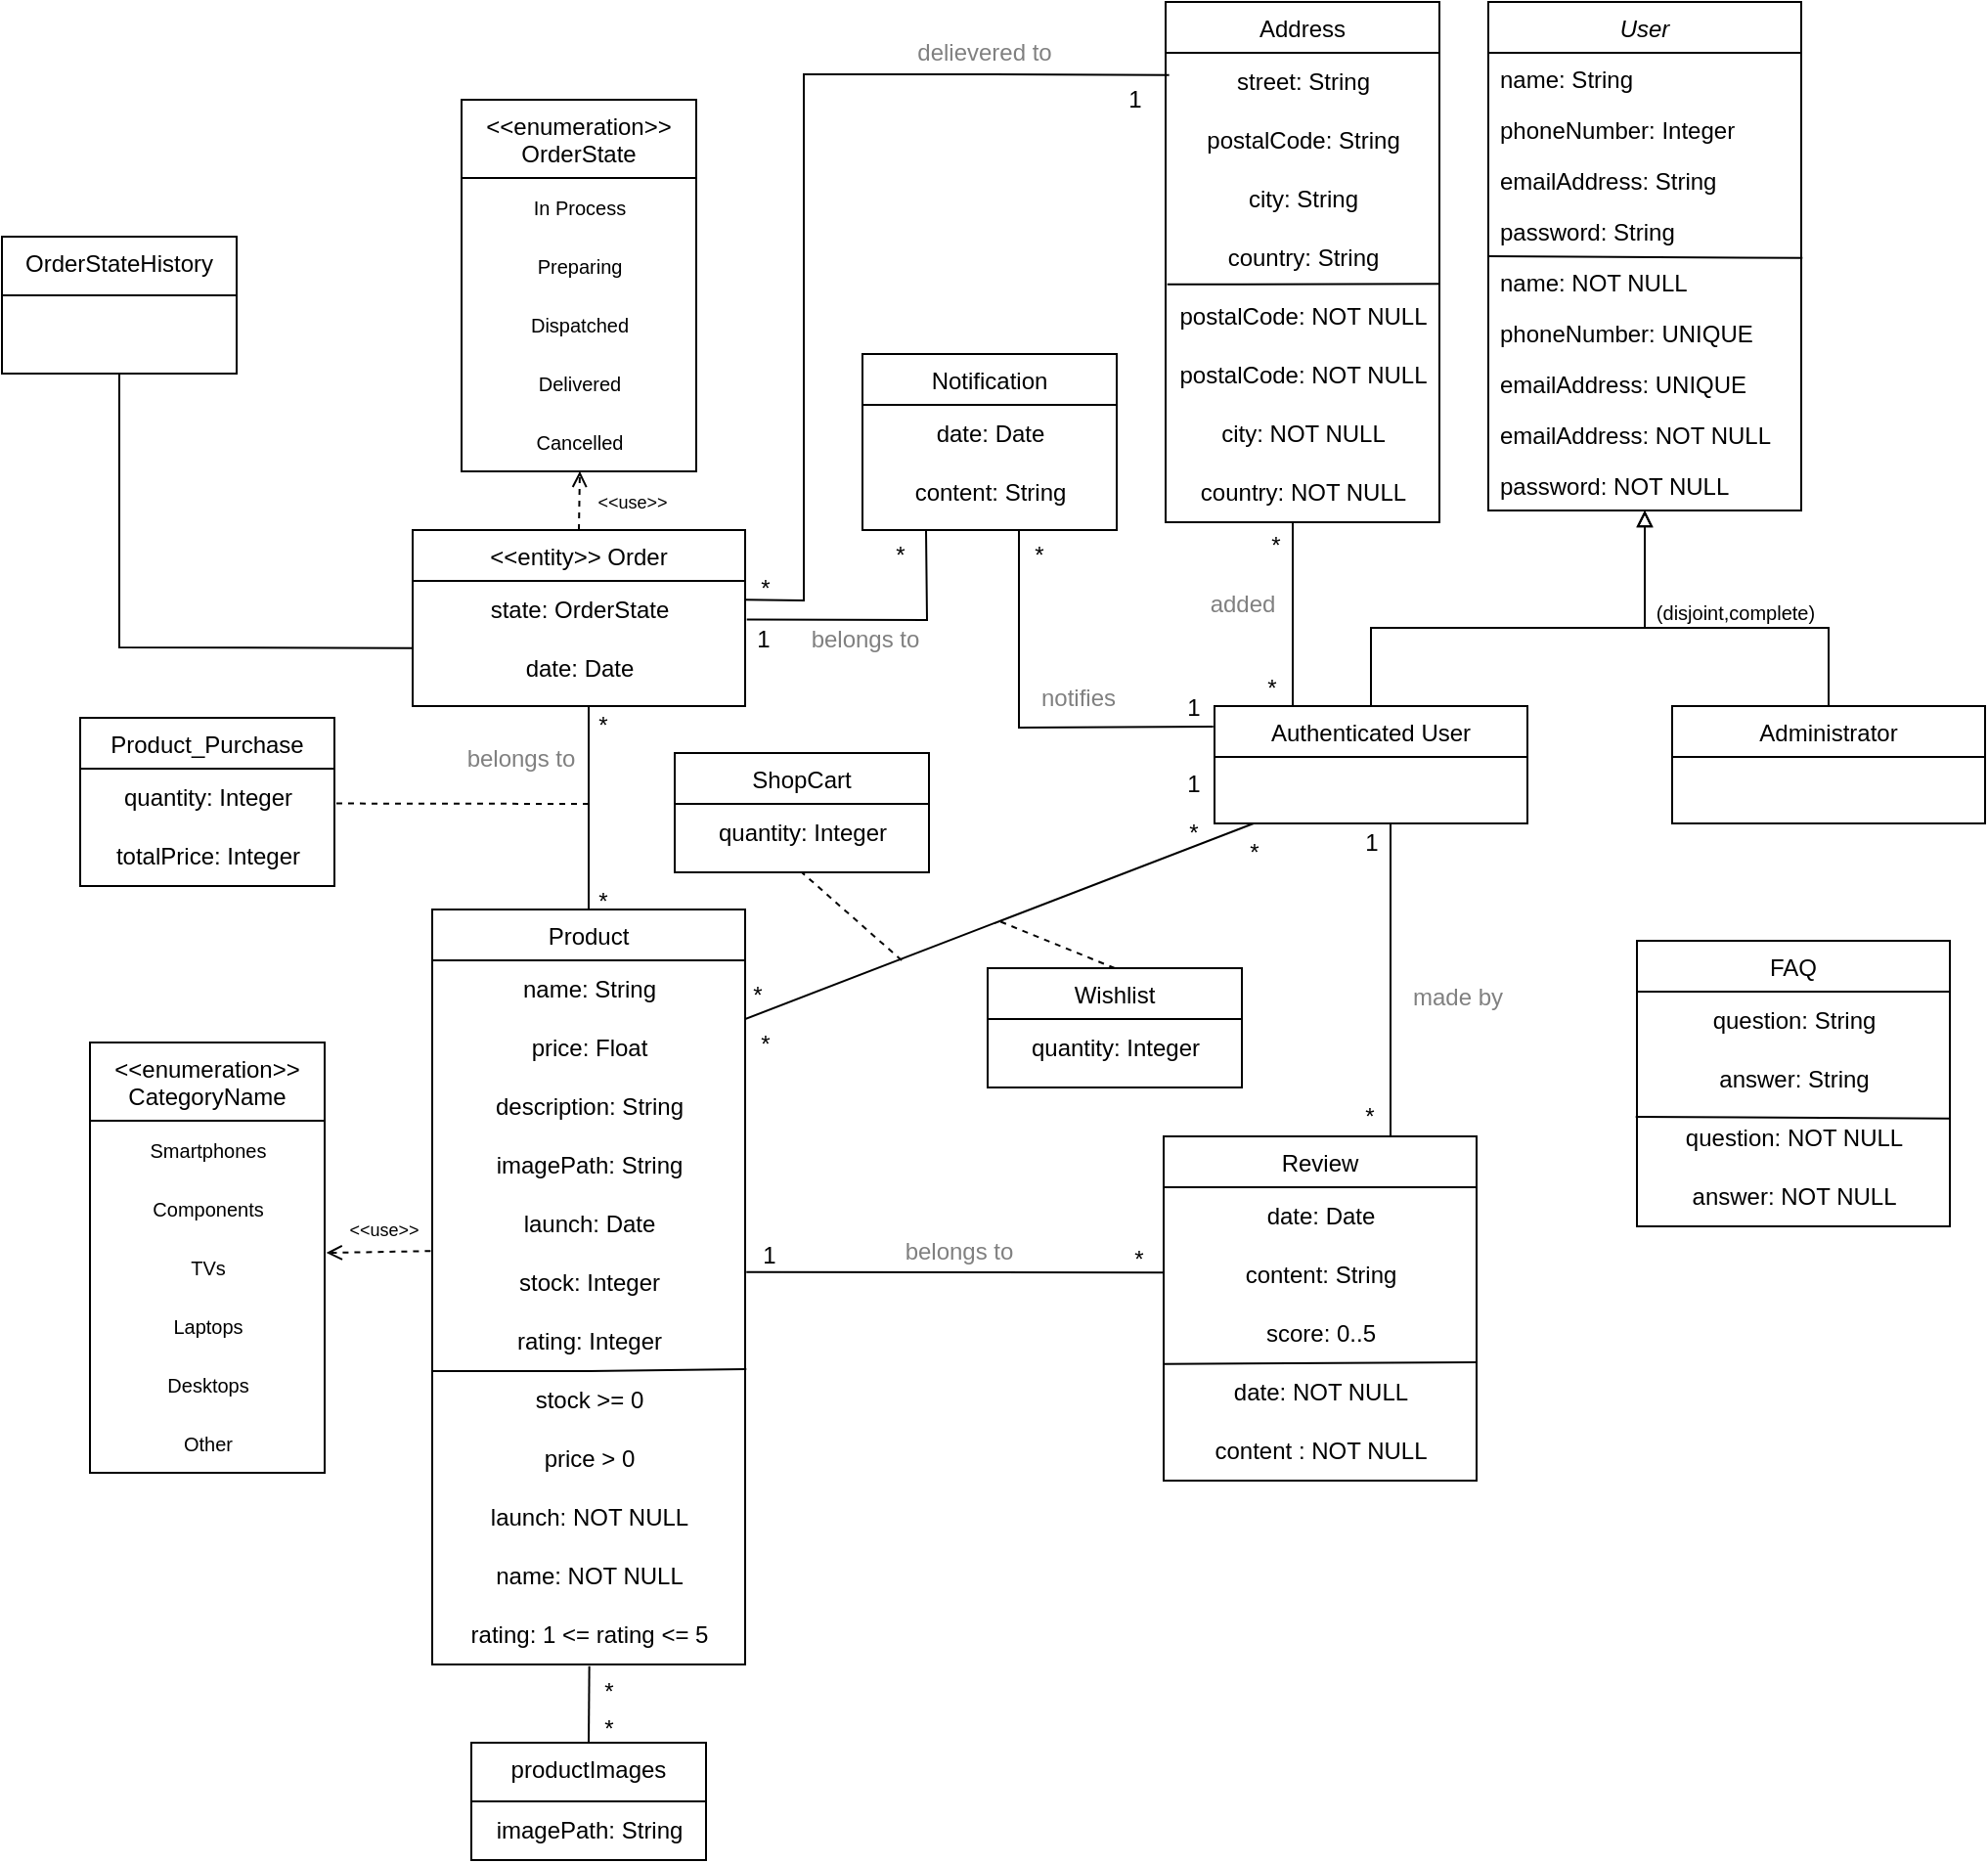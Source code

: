 <mxfile version="20.4.2" type="device"><diagram id="C5RBs43oDa-KdzZeNtuy" name="Page-1"><mxGraphModel dx="1383" dy="296" grid="1" gridSize="10" guides="1" tooltips="1" connect="1" arrows="1" fold="1" page="1" pageScale="1" pageWidth="827" pageHeight="1169" math="0" shadow="0"><root><mxCell id="WIyWlLk6GJQsqaUBKTNV-0"/><mxCell id="WIyWlLk6GJQsqaUBKTNV-1" parent="WIyWlLk6GJQsqaUBKTNV-0"/><mxCell id="zkfFHV4jXpPFQw0GAbJ--0" value="User" style="swimlane;fontStyle=2;align=center;verticalAlign=top;childLayout=stackLayout;horizontal=1;startSize=26;horizontalStack=0;resizeParent=1;resizeLast=0;collapsible=1;marginBottom=0;rounded=0;shadow=0;strokeWidth=1;" parent="WIyWlLk6GJQsqaUBKTNV-1" vertex="1"><mxGeometry x="540" y="110" width="160" height="260" as="geometry"><mxRectangle x="230" y="140" width="160" height="26" as="alternateBounds"/></mxGeometry></mxCell><mxCell id="zkfFHV4jXpPFQw0GAbJ--1" value="name: String" style="text;align=left;verticalAlign=top;spacingLeft=4;spacingRight=4;overflow=hidden;rotatable=0;points=[[0,0.5],[1,0.5]];portConstraint=eastwest;" parent="zkfFHV4jXpPFQw0GAbJ--0" vertex="1"><mxGeometry y="26" width="160" height="26" as="geometry"/></mxCell><mxCell id="zkfFHV4jXpPFQw0GAbJ--2" value="phoneNumber: Integer" style="text;align=left;verticalAlign=top;spacingLeft=4;spacingRight=4;overflow=hidden;rotatable=0;points=[[0,0.5],[1,0.5]];portConstraint=eastwest;rounded=0;shadow=0;html=0;" parent="zkfFHV4jXpPFQw0GAbJ--0" vertex="1"><mxGeometry y="52" width="160" height="26" as="geometry"/></mxCell><mxCell id="zkfFHV4jXpPFQw0GAbJ--3" value="emailAddress: String" style="text;align=left;verticalAlign=top;spacingLeft=4;spacingRight=4;overflow=hidden;rotatable=0;points=[[0,0.5],[1,0.5]];portConstraint=eastwest;rounded=0;shadow=0;html=0;" parent="zkfFHV4jXpPFQw0GAbJ--0" vertex="1"><mxGeometry y="78" width="160" height="26" as="geometry"/></mxCell><mxCell id="tqsWOiLxHa0hmH-iL9as-8" value="password: String" style="text;align=left;verticalAlign=top;spacingLeft=4;spacingRight=4;overflow=hidden;rotatable=0;points=[[0,0.5],[1,0.5]];portConstraint=eastwest;rounded=0;shadow=0;html=0;" parent="zkfFHV4jXpPFQw0GAbJ--0" vertex="1"><mxGeometry y="104" width="160" height="26" as="geometry"/></mxCell><mxCell id="l3D-bEjrCz9NThtRg_J2-23" value="" style="endArrow=none;html=1;rounded=0;entryX=-0.005;entryY=0.962;entryDx=0;entryDy=0;entryPerimeter=0;exitX=0.999;exitY=-0.008;exitDx=0;exitDy=0;exitPerimeter=0;" parent="zkfFHV4jXpPFQw0GAbJ--0" edge="1"><mxGeometry width="50" height="50" relative="1" as="geometry"><mxPoint x="160.64" y="130.9" as="sourcePoint"/><mxPoint y="130" as="targetPoint"/></mxGeometry></mxCell><mxCell id="l3D-bEjrCz9NThtRg_J2-20" value="name: NOT NULL" style="text;align=left;verticalAlign=top;spacingLeft=4;spacingRight=4;overflow=hidden;rotatable=0;points=[[0,0.5],[1,0.5]];portConstraint=eastwest;rounded=0;shadow=0;html=0;" parent="zkfFHV4jXpPFQw0GAbJ--0" vertex="1"><mxGeometry y="130" width="160" height="26" as="geometry"/></mxCell><mxCell id="l3D-bEjrCz9NThtRg_J2-25" value="phoneNumber: UNIQUE" style="text;align=left;verticalAlign=top;spacingLeft=4;spacingRight=4;overflow=hidden;rotatable=0;points=[[0,0.5],[1,0.5]];portConstraint=eastwest;rounded=0;shadow=0;html=0;" parent="zkfFHV4jXpPFQw0GAbJ--0" vertex="1"><mxGeometry y="156" width="160" height="26" as="geometry"/></mxCell><mxCell id="l3D-bEjrCz9NThtRg_J2-21" value="emailAddress: UNIQUE" style="text;align=left;verticalAlign=top;spacingLeft=4;spacingRight=4;overflow=hidden;rotatable=0;points=[[0,0.5],[1,0.5]];portConstraint=eastwest;rounded=0;shadow=0;html=0;" parent="zkfFHV4jXpPFQw0GAbJ--0" vertex="1"><mxGeometry y="182" width="160" height="26" as="geometry"/></mxCell><mxCell id="l3D-bEjrCz9NThtRg_J2-22" value="emailAddress: NOT NULL" style="text;align=left;verticalAlign=top;spacingLeft=4;spacingRight=4;overflow=hidden;rotatable=0;points=[[0,0.5],[1,0.5]];portConstraint=eastwest;rounded=0;shadow=0;html=0;" parent="zkfFHV4jXpPFQw0GAbJ--0" vertex="1"><mxGeometry y="208" width="160" height="26" as="geometry"/></mxCell><mxCell id="l3D-bEjrCz9NThtRg_J2-30" value="password: NOT NULL" style="text;align=left;verticalAlign=top;spacingLeft=4;spacingRight=4;overflow=hidden;rotatable=0;points=[[0,0.5],[1,0.5]];portConstraint=eastwest;rounded=0;shadow=0;html=0;" parent="zkfFHV4jXpPFQw0GAbJ--0" vertex="1"><mxGeometry y="234" width="160" height="26" as="geometry"/></mxCell><mxCell id="tqsWOiLxHa0hmH-iL9as-23" style="edgeStyle=orthogonalEdgeStyle;rounded=0;orthogonalLoop=1;jettySize=auto;html=1;endArrow=block;endFill=0;exitX=0.5;exitY=0;exitDx=0;exitDy=0;" parent="WIyWlLk6GJQsqaUBKTNV-1" source="zkfFHV4jXpPFQw0GAbJ--13" edge="1"><mxGeometry relative="1" as="geometry"><mxPoint x="620" y="370" as="targetPoint"/><Array as="points"><mxPoint x="480" y="430"/><mxPoint x="620" y="430"/></Array></mxGeometry></mxCell><mxCell id="zkfFHV4jXpPFQw0GAbJ--13" value="Authenticated User" style="swimlane;fontStyle=0;align=center;verticalAlign=top;childLayout=stackLayout;horizontal=1;startSize=26;horizontalStack=0;resizeParent=1;resizeLast=0;collapsible=1;marginBottom=0;rounded=0;shadow=0;strokeWidth=1;" parent="WIyWlLk6GJQsqaUBKTNV-1" vertex="1"><mxGeometry x="400" y="470" width="160" height="60" as="geometry"><mxRectangle x="340" y="380" width="170" height="26" as="alternateBounds"/></mxGeometry></mxCell><mxCell id="tqsWOiLxHa0hmH-iL9as-25" style="edgeStyle=orthogonalEdgeStyle;rounded=0;orthogonalLoop=1;jettySize=auto;html=1;endArrow=block;endFill=0;exitX=0.5;exitY=0;exitDx=0;exitDy=0;" parent="WIyWlLk6GJQsqaUBKTNV-1" source="tqsWOiLxHa0hmH-iL9as-4" edge="1"><mxGeometry relative="1" as="geometry"><mxPoint x="620" y="370" as="targetPoint"/><Array as="points"><mxPoint x="714" y="430"/><mxPoint x="620" y="430"/></Array></mxGeometry></mxCell><mxCell id="tqsWOiLxHa0hmH-iL9as-4" value="Administrator" style="swimlane;fontStyle=0;align=center;verticalAlign=top;childLayout=stackLayout;horizontal=1;startSize=26;horizontalStack=0;resizeParent=1;resizeLast=0;collapsible=1;marginBottom=0;rounded=0;shadow=0;strokeWidth=1;" parent="WIyWlLk6GJQsqaUBKTNV-1" vertex="1"><mxGeometry x="634" y="470" width="160" height="60" as="geometry"><mxRectangle x="340" y="380" width="170" height="26" as="alternateBounds"/></mxGeometry></mxCell><mxCell id="tqsWOiLxHa0hmH-iL9as-26" value="&lt;font style=&quot;font-size: 10px;&quot;&gt;(disjoint,complete)&lt;/font&gt;" style="text;html=1;align=center;verticalAlign=middle;resizable=0;points=[];autosize=1;strokeColor=none;fillColor=none;" parent="WIyWlLk6GJQsqaUBKTNV-1" vertex="1"><mxGeometry x="616" y="407" width="100" height="30" as="geometry"/></mxCell><mxCell id="tqsWOiLxHa0hmH-iL9as-28" value="" style="endArrow=open;dashed=1;html=1;rounded=0;fontSize=10;endFill=0;entryX=1.007;entryY=0.252;entryDx=0;entryDy=0;exitX=-0.005;exitY=-0.046;exitDx=0;exitDy=0;exitPerimeter=0;entryPerimeter=0;" parent="WIyWlLk6GJQsqaUBKTNV-1" source="tqsWOiLxHa0hmH-iL9as-69" target="tqsWOiLxHa0hmH-iL9as-34" edge="1"><mxGeometry width="50" height="50" relative="1" as="geometry"><mxPoint x="211" y="910" as="sourcePoint"/><mxPoint x="261" y="910" as="targetPoint"/></mxGeometry></mxCell><mxCell id="tqsWOiLxHa0hmH-iL9as-39" value="&lt;&lt;entity&gt;&gt; Order" style="swimlane;fontStyle=0;align=center;verticalAlign=top;childLayout=stackLayout;horizontal=1;startSize=26;horizontalStack=0;resizeParent=1;resizeLast=0;collapsible=1;marginBottom=0;rounded=0;shadow=0;strokeWidth=1;" parent="WIyWlLk6GJQsqaUBKTNV-1" vertex="1"><mxGeometry x="-10" y="380" width="170" height="90" as="geometry"><mxRectangle x="340" y="380" width="170" height="26" as="alternateBounds"/></mxGeometry></mxCell><mxCell id="tqsWOiLxHa0hmH-iL9as-40" value="&lt;font style=&quot;font-size: 12px;&quot;&gt;state: OrderState&lt;br&gt;&lt;/font&gt;" style="text;html=1;align=center;verticalAlign=middle;resizable=0;points=[];autosize=1;strokeColor=none;fillColor=none;fontSize=10;" parent="tqsWOiLxHa0hmH-iL9as-39" vertex="1"><mxGeometry y="26" width="170" height="30" as="geometry"/></mxCell><mxCell id="UbQ0i4u6ro97MEw5vTlY-0" value="&lt;font style=&quot;font-size: 12px;&quot;&gt;date: Date&lt;br&gt;&lt;/font&gt;" style="text;html=1;align=center;verticalAlign=middle;resizable=0;points=[];autosize=1;strokeColor=none;fillColor=none;fontSize=10;" vertex="1" parent="tqsWOiLxHa0hmH-iL9as-39"><mxGeometry y="56" width="170" height="30" as="geometry"/></mxCell><mxCell id="tqsWOiLxHa0hmH-iL9as-42" value="&lt;&lt;enumeration&gt;&gt;&#xA;OrderState" style="swimlane;fontStyle=0;align=center;verticalAlign=top;childLayout=stackLayout;horizontal=1;startSize=40;horizontalStack=0;resizeParent=1;resizeLast=0;collapsible=1;marginBottom=0;rounded=0;shadow=0;strokeWidth=1;" parent="WIyWlLk6GJQsqaUBKTNV-1" vertex="1"><mxGeometry x="15" y="160" width="120" height="190" as="geometry"><mxRectangle x="340" y="380" width="170" height="26" as="alternateBounds"/></mxGeometry></mxCell><mxCell id="tqsWOiLxHa0hmH-iL9as-43" value="In Process" style="text;html=1;align=center;verticalAlign=middle;resizable=0;points=[];autosize=1;strokeColor=none;fillColor=none;fontSize=10;" parent="tqsWOiLxHa0hmH-iL9as-42" vertex="1"><mxGeometry y="40" width="120" height="30" as="geometry"/></mxCell><mxCell id="tqsWOiLxHa0hmH-iL9as-44" value="Preparing" style="text;html=1;align=center;verticalAlign=middle;resizable=0;points=[];autosize=1;strokeColor=none;fillColor=none;fontSize=10;" parent="tqsWOiLxHa0hmH-iL9as-42" vertex="1"><mxGeometry y="70" width="120" height="30" as="geometry"/></mxCell><mxCell id="tqsWOiLxHa0hmH-iL9as-45" value="Dispatched" style="text;html=1;align=center;verticalAlign=middle;resizable=0;points=[];autosize=1;strokeColor=none;fillColor=none;fontSize=10;" parent="tqsWOiLxHa0hmH-iL9as-42" vertex="1"><mxGeometry y="100" width="120" height="30" as="geometry"/></mxCell><mxCell id="tqsWOiLxHa0hmH-iL9as-46" value="Delivered" style="text;html=1;align=center;verticalAlign=middle;resizable=0;points=[];autosize=1;strokeColor=none;fillColor=none;fontSize=10;" parent="tqsWOiLxHa0hmH-iL9as-42" vertex="1"><mxGeometry y="130" width="120" height="30" as="geometry"/></mxCell><mxCell id="tqsWOiLxHa0hmH-iL9as-47" value="Cancelled" style="text;html=1;align=center;verticalAlign=middle;resizable=0;points=[];autosize=1;strokeColor=none;fillColor=none;fontSize=10;" parent="tqsWOiLxHa0hmH-iL9as-42" vertex="1"><mxGeometry y="160" width="120" height="30" as="geometry"/></mxCell><mxCell id="tqsWOiLxHa0hmH-iL9as-48" value="&lt;font style=&quot;font-size: 9px;&quot;&gt;&amp;lt;&amp;lt;use&amp;gt;&amp;gt;&lt;/font&gt;" style="text;html=1;align=center;verticalAlign=middle;resizable=0;points=[];autosize=1;strokeColor=none;fillColor=none;fontSize=12;" parent="WIyWlLk6GJQsqaUBKTNV-1" vertex="1"><mxGeometry x="72" y="350" width="60" height="30" as="geometry"/></mxCell><mxCell id="tqsWOiLxHa0hmH-iL9as-51" value="" style="endArrow=open;dashed=1;html=1;rounded=0;fontSize=10;endFill=0;exitX=0.5;exitY=0;exitDx=0;exitDy=0;entryX=0.504;entryY=0.997;entryDx=0;entryDy=0;entryPerimeter=0;" parent="WIyWlLk6GJQsqaUBKTNV-1" source="tqsWOiLxHa0hmH-iL9as-39" target="tqsWOiLxHa0hmH-iL9as-47" edge="1"><mxGeometry width="50" height="50" relative="1" as="geometry"><mxPoint x="95" y="289.78" as="sourcePoint"/><mxPoint x="145" y="289.78" as="targetPoint"/></mxGeometry></mxCell><mxCell id="tqsWOiLxHa0hmH-iL9as-55" value="FAQ" style="swimlane;fontStyle=0;align=center;verticalAlign=top;childLayout=stackLayout;horizontal=1;startSize=26;horizontalStack=0;resizeParent=1;resizeLast=0;collapsible=1;marginBottom=0;rounded=0;shadow=0;strokeWidth=1;" parent="WIyWlLk6GJQsqaUBKTNV-1" vertex="1"><mxGeometry x="616" y="590" width="160" height="146" as="geometry"><mxRectangle x="340" y="380" width="170" height="26" as="alternateBounds"/></mxGeometry></mxCell><mxCell id="tqsWOiLxHa0hmH-iL9as-56" value="&lt;font style=&quot;font-size: 12px;&quot;&gt;question: String&lt;br&gt;&lt;/font&gt;" style="text;html=1;align=center;verticalAlign=middle;resizable=0;points=[];autosize=1;strokeColor=none;fillColor=none;fontSize=9;" parent="tqsWOiLxHa0hmH-iL9as-55" vertex="1"><mxGeometry y="26" width="160" height="30" as="geometry"/></mxCell><mxCell id="tqsWOiLxHa0hmH-iL9as-57" value="&lt;font style=&quot;font-size: 12px;&quot;&gt;answer: String&lt;/font&gt;" style="text;html=1;align=center;verticalAlign=middle;resizable=0;points=[];autosize=1;strokeColor=none;fillColor=none;fontSize=9;" parent="tqsWOiLxHa0hmH-iL9as-55" vertex="1"><mxGeometry y="56" width="160" height="30" as="geometry"/></mxCell><mxCell id="l3D-bEjrCz9NThtRg_J2-18" value="" style="endArrow=none;html=1;rounded=0;entryX=-0.005;entryY=0.962;entryDx=0;entryDy=0;entryPerimeter=0;exitX=0.999;exitY=-0.008;exitDx=0;exitDy=0;exitPerimeter=0;" parent="tqsWOiLxHa0hmH-iL9as-55" edge="1"><mxGeometry width="50" height="50" relative="1" as="geometry"><mxPoint x="160.0" y="90.9" as="sourcePoint"/><mxPoint x="-0.64" y="90.0" as="targetPoint"/></mxGeometry></mxCell><mxCell id="l3D-bEjrCz9NThtRg_J2-16" value="&lt;font style=&quot;font-size: 12px;&quot;&gt;question: NOT NULL&lt;br&gt;&lt;/font&gt;" style="text;html=1;align=center;verticalAlign=middle;resizable=0;points=[];autosize=1;strokeColor=none;fillColor=none;fontSize=9;" parent="tqsWOiLxHa0hmH-iL9as-55" vertex="1"><mxGeometry y="86" width="160" height="30" as="geometry"/></mxCell><mxCell id="l3D-bEjrCz9NThtRg_J2-17" value="&lt;font style=&quot;font-size: 12px;&quot;&gt;answer: NOT NULL&lt;br&gt;&lt;/font&gt;" style="text;html=1;align=center;verticalAlign=middle;resizable=0;points=[];autosize=1;strokeColor=none;fillColor=none;fontSize=9;" parent="tqsWOiLxHa0hmH-iL9as-55" vertex="1"><mxGeometry y="116" width="160" height="30" as="geometry"/></mxCell><mxCell id="tqsWOiLxHa0hmH-iL9as-58" value="Review" style="swimlane;fontStyle=0;align=center;verticalAlign=top;childLayout=stackLayout;horizontal=1;startSize=26;horizontalStack=0;resizeParent=1;resizeLast=0;collapsible=1;marginBottom=0;rounded=0;shadow=0;strokeWidth=1;" parent="WIyWlLk6GJQsqaUBKTNV-1" vertex="1"><mxGeometry x="374" y="690" width="160" height="176" as="geometry"><mxRectangle x="340" y="380" width="170" height="26" as="alternateBounds"/></mxGeometry></mxCell><mxCell id="tqsWOiLxHa0hmH-iL9as-59" value="date: Date" style="text;html=1;align=center;verticalAlign=middle;resizable=0;points=[];autosize=1;strokeColor=none;fillColor=none;fontSize=12;" parent="tqsWOiLxHa0hmH-iL9as-58" vertex="1"><mxGeometry y="26" width="160" height="30" as="geometry"/></mxCell><mxCell id="tqsWOiLxHa0hmH-iL9as-60" value="content: String" style="text;html=1;align=center;verticalAlign=middle;resizable=0;points=[];autosize=1;strokeColor=none;fillColor=none;fontSize=12;" parent="tqsWOiLxHa0hmH-iL9as-58" vertex="1"><mxGeometry y="56" width="160" height="30" as="geometry"/></mxCell><mxCell id="f0PcAuIyM2rchRAmZ6Nb-27" value="score: 0..5" style="text;html=1;align=center;verticalAlign=middle;resizable=0;points=[];autosize=1;strokeColor=none;fillColor=none;fontSize=12;" parent="tqsWOiLxHa0hmH-iL9as-58" vertex="1"><mxGeometry y="86" width="160" height="30" as="geometry"/></mxCell><mxCell id="l3D-bEjrCz9NThtRg_J2-3" value="date: NOT NULL" style="text;html=1;align=center;verticalAlign=middle;resizable=0;points=[];autosize=1;strokeColor=none;fillColor=none;fontSize=12;" parent="tqsWOiLxHa0hmH-iL9as-58" vertex="1"><mxGeometry y="116" width="160" height="30" as="geometry"/></mxCell><mxCell id="l3D-bEjrCz9NThtRg_J2-27" value="content : NOT NULL" style="text;html=1;align=center;verticalAlign=middle;resizable=0;points=[];autosize=1;strokeColor=none;fillColor=none;fontSize=12;" parent="tqsWOiLxHa0hmH-iL9as-58" vertex="1"><mxGeometry y="146" width="160" height="30" as="geometry"/></mxCell><mxCell id="l3D-bEjrCz9NThtRg_J2-33" value="" style="endArrow=none;html=1;rounded=0;entryX=1;entryY=-0.018;entryDx=0;entryDy=0;entryPerimeter=0;exitX=0.002;exitY=0.014;exitDx=0;exitDy=0;exitPerimeter=0;" parent="tqsWOiLxHa0hmH-iL9as-58" source="l3D-bEjrCz9NThtRg_J2-3" target="l3D-bEjrCz9NThtRg_J2-3" edge="1"><mxGeometry width="50" height="50" relative="1" as="geometry"><mxPoint x="5" y="86" as="sourcePoint"/><mxPoint x="75" y="46" as="targetPoint"/></mxGeometry></mxCell><mxCell id="tqsWOiLxHa0hmH-iL9as-82" style="edgeStyle=orthogonalEdgeStyle;rounded=0;orthogonalLoop=1;jettySize=auto;html=1;exitX=0.5;exitY=0;exitDx=0;exitDy=0;fontSize=12;endArrow=none;endFill=0;" parent="WIyWlLk6GJQsqaUBKTNV-1" source="tqsWOiLxHa0hmH-iL9as-63" edge="1"><mxGeometry relative="1" as="geometry"><mxPoint x="80" y="470" as="targetPoint"/><Array as="points"><mxPoint x="80" y="500"/><mxPoint x="80" y="500"/></Array></mxGeometry></mxCell><mxCell id="tqsWOiLxHa0hmH-iL9as-63" value="Product" style="swimlane;fontStyle=0;align=center;verticalAlign=top;childLayout=stackLayout;horizontal=1;startSize=26;horizontalStack=0;resizeParent=1;resizeLast=0;collapsible=1;marginBottom=0;rounded=0;shadow=0;strokeWidth=1;" parent="WIyWlLk6GJQsqaUBKTNV-1" vertex="1"><mxGeometry y="574" width="160" height="386" as="geometry"><mxRectangle x="340" y="380" width="170" height="26" as="alternateBounds"/></mxGeometry></mxCell><mxCell id="tqsWOiLxHa0hmH-iL9as-64" value="name: String" style="text;html=1;align=center;verticalAlign=middle;resizable=0;points=[];autosize=1;strokeColor=none;fillColor=none;fontSize=12;" parent="tqsWOiLxHa0hmH-iL9as-63" vertex="1"><mxGeometry y="26" width="160" height="30" as="geometry"/></mxCell><mxCell id="tqsWOiLxHa0hmH-iL9as-65" value="price: Float" style="text;html=1;align=center;verticalAlign=middle;resizable=0;points=[];autosize=1;strokeColor=none;fillColor=none;fontSize=12;" parent="tqsWOiLxHa0hmH-iL9as-63" vertex="1"><mxGeometry y="56" width="160" height="30" as="geometry"/></mxCell><mxCell id="tqsWOiLxHa0hmH-iL9as-66" value="description: String" style="text;html=1;align=center;verticalAlign=middle;resizable=0;points=[];autosize=1;strokeColor=none;fillColor=none;fontSize=12;" parent="tqsWOiLxHa0hmH-iL9as-63" vertex="1"><mxGeometry y="86" width="160" height="30" as="geometry"/></mxCell><mxCell id="tqsWOiLxHa0hmH-iL9as-67" value="imagePath: String" style="text;html=1;align=center;verticalAlign=middle;resizable=0;points=[];autosize=1;strokeColor=none;fillColor=none;fontSize=12;" parent="tqsWOiLxHa0hmH-iL9as-63" vertex="1"><mxGeometry y="116" width="160" height="30" as="geometry"/></mxCell><mxCell id="tqsWOiLxHa0hmH-iL9as-68" value="launch: Date" style="text;html=1;align=center;verticalAlign=middle;resizable=0;points=[];autosize=1;strokeColor=none;fillColor=none;fontSize=12;" parent="tqsWOiLxHa0hmH-iL9as-63" vertex="1"><mxGeometry y="146" width="160" height="30" as="geometry"/></mxCell><mxCell id="tqsWOiLxHa0hmH-iL9as-69" value="stock: Integer" style="text;html=1;align=center;verticalAlign=middle;resizable=0;points=[];autosize=1;strokeColor=none;fillColor=none;fontSize=12;" parent="tqsWOiLxHa0hmH-iL9as-63" vertex="1"><mxGeometry y="176" width="160" height="30" as="geometry"/></mxCell><mxCell id="UbQ0i4u6ro97MEw5vTlY-20" value="rating: Integer" style="text;html=1;align=center;verticalAlign=middle;resizable=0;points=[];autosize=1;strokeColor=none;fillColor=none;fontSize=12;" vertex="1" parent="tqsWOiLxHa0hmH-iL9as-63"><mxGeometry y="206" width="160" height="30" as="geometry"/></mxCell><mxCell id="l3D-bEjrCz9NThtRg_J2-10" value="stock &amp;gt;= 0" style="text;html=1;align=center;verticalAlign=middle;resizable=0;points=[];autosize=1;strokeColor=none;fillColor=none;fontSize=12;" parent="tqsWOiLxHa0hmH-iL9as-63" vertex="1"><mxGeometry y="236" width="160" height="30" as="geometry"/></mxCell><mxCell id="l3D-bEjrCz9NThtRg_J2-9" value="" style="endArrow=none;html=1;rounded=0;exitX=1.004;exitY=-0.033;exitDx=0;exitDy=0;exitPerimeter=0;entryX=0.002;entryY=0.998;entryDx=0;entryDy=0;entryPerimeter=0;" parent="tqsWOiLxHa0hmH-iL9as-63" edge="1" target="UbQ0i4u6ro97MEw5vTlY-20" source="l3D-bEjrCz9NThtRg_J2-10"><mxGeometry width="50" height="50" relative="1" as="geometry"><mxPoint x="160.64" y="206.9" as="sourcePoint"/><mxPoint y="246" as="targetPoint"/><Array as="points"><mxPoint x="80" y="236"/><mxPoint x="50" y="236"/></Array></mxGeometry></mxCell><mxCell id="l3D-bEjrCz9NThtRg_J2-28" value="price &amp;gt; 0" style="text;html=1;align=center;verticalAlign=middle;resizable=0;points=[];autosize=1;strokeColor=none;fillColor=none;fontSize=12;" parent="tqsWOiLxHa0hmH-iL9as-63" vertex="1"><mxGeometry y="266" width="160" height="30" as="geometry"/></mxCell><mxCell id="l3D-bEjrCz9NThtRg_J2-29" value="&lt;div&gt;launch: NOT NULL&lt;/div&gt;" style="text;html=1;align=center;verticalAlign=middle;resizable=0;points=[];autosize=1;strokeColor=none;fillColor=none;fontSize=12;" parent="tqsWOiLxHa0hmH-iL9as-63" vertex="1"><mxGeometry y="296" width="160" height="30" as="geometry"/></mxCell><mxCell id="l3D-bEjrCz9NThtRg_J2-11" value="name: NOT NULL" style="text;html=1;align=center;verticalAlign=middle;resizable=0;points=[];autosize=1;strokeColor=none;fillColor=none;fontSize=12;" parent="tqsWOiLxHa0hmH-iL9as-63" vertex="1"><mxGeometry y="326" width="160" height="30" as="geometry"/></mxCell><mxCell id="UbQ0i4u6ro97MEw5vTlY-21" value="rating: 1 &amp;lt;= rating &amp;lt;= 5" style="text;html=1;align=center;verticalAlign=middle;resizable=0;points=[];autosize=1;strokeColor=none;fillColor=none;fontSize=12;" vertex="1" parent="tqsWOiLxHa0hmH-iL9as-63"><mxGeometry y="356" width="160" height="30" as="geometry"/></mxCell><mxCell id="tqsWOiLxHa0hmH-iL9as-73" value="*" style="text;html=1;align=center;verticalAlign=middle;resizable=0;points=[];autosize=1;strokeColor=none;fillColor=none;fontSize=12;" parent="WIyWlLk6GJQsqaUBKTNV-1" vertex="1"><mxGeometry x="224" y="378" width="30" height="30" as="geometry"/></mxCell><mxCell id="tqsWOiLxHa0hmH-iL9as-74" value="1" style="text;html=1;align=center;verticalAlign=middle;resizable=0;points=[];autosize=1;strokeColor=none;fillColor=none;fontSize=12;" parent="WIyWlLk6GJQsqaUBKTNV-1" vertex="1"><mxGeometry x="374" y="495" width="30" height="30" as="geometry"/></mxCell><mxCell id="tqsWOiLxHa0hmH-iL9as-84" value="*" style="text;html=1;align=center;verticalAlign=middle;resizable=0;points=[];autosize=1;strokeColor=none;fillColor=none;fontSize=12;" parent="WIyWlLk6GJQsqaUBKTNV-1" vertex="1"><mxGeometry x="72" y="555" width="30" height="30" as="geometry"/></mxCell><mxCell id="fE-4x7KvuWM5oi4cfhia-4" value="*" style="text;html=1;align=center;verticalAlign=middle;resizable=0;points=[];autosize=1;strokeColor=none;fillColor=none;fontSize=12;" parent="WIyWlLk6GJQsqaUBKTNV-1" vertex="1"><mxGeometry x="346" y="738" width="30" height="30" as="geometry"/></mxCell><mxCell id="fE-4x7KvuWM5oi4cfhia-5" value="*" style="text;html=1;align=center;verticalAlign=middle;resizable=0;points=[];autosize=1;strokeColor=none;fillColor=none;fontSize=12;" parent="WIyWlLk6GJQsqaUBKTNV-1" vertex="1"><mxGeometry x="464" y="665" width="30" height="30" as="geometry"/></mxCell><mxCell id="fE-4x7KvuWM5oi4cfhia-6" value="1" style="text;html=1;align=center;verticalAlign=middle;resizable=0;points=[];autosize=1;strokeColor=none;fillColor=none;fontSize=12;" parent="WIyWlLk6GJQsqaUBKTNV-1" vertex="1"><mxGeometry x="465" y="525" width="30" height="30" as="geometry"/></mxCell><mxCell id="fE-4x7KvuWM5oi4cfhia-7" value="1" style="text;html=1;align=center;verticalAlign=middle;resizable=0;points=[];autosize=1;strokeColor=none;fillColor=none;fontSize=12;" parent="WIyWlLk6GJQsqaUBKTNV-1" vertex="1"><mxGeometry x="157" y="736" width="30" height="30" as="geometry"/></mxCell><mxCell id="tqsWOiLxHa0hmH-iL9as-29" value="&lt;&lt;enumeration&gt;&gt;&#xA;CategoryName" style="swimlane;fontStyle=0;align=center;verticalAlign=top;childLayout=stackLayout;horizontal=1;startSize=40;horizontalStack=0;resizeParent=1;resizeLast=0;collapsible=1;marginBottom=0;rounded=0;shadow=0;strokeWidth=1;" parent="WIyWlLk6GJQsqaUBKTNV-1" vertex="1"><mxGeometry x="-175" y="642" width="120" height="220" as="geometry"><mxRectangle x="340" y="380" width="170" height="26" as="alternateBounds"/></mxGeometry></mxCell><mxCell id="tqsWOiLxHa0hmH-iL9as-32" value="&lt;div&gt;Smartphones&lt;/div&gt;" style="text;html=1;align=center;verticalAlign=middle;resizable=0;points=[];autosize=1;strokeColor=none;fillColor=none;fontSize=10;" parent="tqsWOiLxHa0hmH-iL9as-29" vertex="1"><mxGeometry y="40" width="120" height="30" as="geometry"/></mxCell><mxCell id="tqsWOiLxHa0hmH-iL9as-33" value="Components" style="text;html=1;align=center;verticalAlign=middle;resizable=0;points=[];autosize=1;strokeColor=none;fillColor=none;fontSize=10;" parent="tqsWOiLxHa0hmH-iL9as-29" vertex="1"><mxGeometry y="70" width="120" height="30" as="geometry"/></mxCell><mxCell id="tqsWOiLxHa0hmH-iL9as-34" value="TVs" style="text;html=1;align=center;verticalAlign=middle;resizable=0;points=[];autosize=1;strokeColor=none;fillColor=none;fontSize=10;" parent="tqsWOiLxHa0hmH-iL9as-29" vertex="1"><mxGeometry y="100" width="120" height="30" as="geometry"/></mxCell><mxCell id="tqsWOiLxHa0hmH-iL9as-35" value="Laptops" style="text;html=1;align=center;verticalAlign=middle;resizable=0;points=[];autosize=1;strokeColor=none;fillColor=none;fontSize=10;" parent="tqsWOiLxHa0hmH-iL9as-29" vertex="1"><mxGeometry y="130" width="120" height="30" as="geometry"/></mxCell><mxCell id="tqsWOiLxHa0hmH-iL9as-36" value="Desktops" style="text;html=1;align=center;verticalAlign=middle;resizable=0;points=[];autosize=1;strokeColor=none;fillColor=none;fontSize=10;" parent="tqsWOiLxHa0hmH-iL9as-29" vertex="1"><mxGeometry y="160" width="120" height="30" as="geometry"/></mxCell><mxCell id="UbQ0i4u6ro97MEw5vTlY-22" value="Other" style="text;html=1;align=center;verticalAlign=middle;resizable=0;points=[];autosize=1;strokeColor=none;fillColor=none;fontSize=10;" vertex="1" parent="tqsWOiLxHa0hmH-iL9as-29"><mxGeometry y="190" width="120" height="30" as="geometry"/></mxCell><mxCell id="tqsWOiLxHa0hmH-iL9as-37" value="&lt;font style=&quot;font-size: 9px;&quot;&gt;&amp;lt;&amp;lt;use&amp;gt;&amp;gt;&lt;/font&gt;" style="text;html=1;align=center;verticalAlign=middle;resizable=0;points=[];autosize=1;strokeColor=none;fillColor=none;fontSize=12;" parent="WIyWlLk6GJQsqaUBKTNV-1" vertex="1"><mxGeometry x="-55" y="722" width="60" height="30" as="geometry"/></mxCell><mxCell id="l3D-bEjrCz9NThtRg_J2-34" value="ShopCart" style="swimlane;fontStyle=0;align=center;verticalAlign=top;childLayout=stackLayout;horizontal=1;startSize=26;horizontalStack=0;resizeParent=1;resizeLast=0;collapsible=1;marginBottom=0;rounded=0;shadow=0;strokeWidth=1;" parent="WIyWlLk6GJQsqaUBKTNV-1" vertex="1"><mxGeometry x="124" y="494" width="130" height="61" as="geometry"><mxRectangle x="340" y="380" width="170" height="26" as="alternateBounds"/></mxGeometry></mxCell><mxCell id="l3D-bEjrCz9NThtRg_J2-48" value="&lt;font style=&quot;font-size: 12px;&quot;&gt;quantity: Integer&lt;br&gt;&lt;/font&gt;" style="text;html=1;align=center;verticalAlign=middle;resizable=0;points=[];autosize=1;strokeColor=none;fillColor=none;fontSize=10;" parent="l3D-bEjrCz9NThtRg_J2-34" vertex="1"><mxGeometry y="26" width="130" height="30" as="geometry"/></mxCell><mxCell id="l3D-bEjrCz9NThtRg_J2-38" value="" style="endArrow=none;html=1;rounded=0;entryX=0.003;entryY=0.455;entryDx=0;entryDy=0;entryPerimeter=0;exitX=1.004;exitY=0.311;exitDx=0;exitDy=0;exitPerimeter=0;" parent="WIyWlLk6GJQsqaUBKTNV-1" source="tqsWOiLxHa0hmH-iL9as-69" target="tqsWOiLxHa0hmH-iL9as-60" edge="1"><mxGeometry width="50" height="50" relative="1" as="geometry"><mxPoint x="310" y="660" as="sourcePoint"/><mxPoint x="360" y="610" as="targetPoint"/></mxGeometry></mxCell><mxCell id="l3D-bEjrCz9NThtRg_J2-46" value="" style="endArrow=none;dashed=1;html=1;rounded=0;entryX=0.5;entryY=1;entryDx=0;entryDy=0;" parent="WIyWlLk6GJQsqaUBKTNV-1" target="l3D-bEjrCz9NThtRg_J2-34" edge="1"><mxGeometry width="50" height="50" relative="1" as="geometry"><mxPoint x="240" y="600" as="sourcePoint"/><mxPoint x="250" y="530" as="targetPoint"/></mxGeometry></mxCell><mxCell id="l3D-bEjrCz9NThtRg_J2-49" value="*" style="text;html=1;align=center;verticalAlign=middle;resizable=0;points=[];autosize=1;strokeColor=none;fillColor=none;fontSize=12;" parent="WIyWlLk6GJQsqaUBKTNV-1" vertex="1"><mxGeometry x="151" y="603" width="30" height="30" as="geometry"/></mxCell><mxCell id="l3D-bEjrCz9NThtRg_J2-50" value="*" style="text;html=1;align=center;verticalAlign=middle;resizable=0;points=[];autosize=1;strokeColor=none;fillColor=none;fontSize=12;" parent="WIyWlLk6GJQsqaUBKTNV-1" vertex="1"><mxGeometry x="374" y="520" width="30" height="30" as="geometry"/></mxCell><mxCell id="l3D-bEjrCz9NThtRg_J2-53" value="" style="endArrow=none;dashed=1;html=1;rounded=0;exitX=0.5;exitY=0;exitDx=0;exitDy=0;" parent="WIyWlLk6GJQsqaUBKTNV-1" source="l3D-bEjrCz9NThtRg_J2-54" edge="1"><mxGeometry width="50" height="50" relative="1" as="geometry"><mxPoint x="329" y="610" as="sourcePoint"/><mxPoint x="290" y="580" as="targetPoint"/></mxGeometry></mxCell><mxCell id="l3D-bEjrCz9NThtRg_J2-54" value="Wishlist" style="swimlane;fontStyle=0;align=center;verticalAlign=top;childLayout=stackLayout;horizontal=1;startSize=26;horizontalStack=0;resizeParent=1;resizeLast=0;collapsible=1;marginBottom=0;rounded=0;shadow=0;strokeWidth=1;" parent="WIyWlLk6GJQsqaUBKTNV-1" vertex="1"><mxGeometry x="284" y="604" width="130" height="61" as="geometry"><mxRectangle x="340" y="380" width="170" height="26" as="alternateBounds"/></mxGeometry></mxCell><mxCell id="l3D-bEjrCz9NThtRg_J2-55" value="&lt;font style=&quot;font-size: 12px;&quot;&gt;quantity: Integer&lt;br&gt;&lt;/font&gt;" style="text;html=1;align=center;verticalAlign=middle;resizable=0;points=[];autosize=1;strokeColor=none;fillColor=none;fontSize=10;" parent="l3D-bEjrCz9NThtRg_J2-54" vertex="1"><mxGeometry y="26" width="130" height="30" as="geometry"/></mxCell><mxCell id="l3D-bEjrCz9NThtRg_J2-56" value="" style="endArrow=none;html=1;rounded=0;" parent="WIyWlLk6GJQsqaUBKTNV-1" edge="1"><mxGeometry width="50" height="50" relative="1" as="geometry"><mxPoint x="490" y="690" as="sourcePoint"/><mxPoint x="490" y="530" as="targetPoint"/></mxGeometry></mxCell><mxCell id="l3D-bEjrCz9NThtRg_J2-60" value="" style="endArrow=none;html=1;rounded=0;" parent="WIyWlLk6GJQsqaUBKTNV-1" edge="1"><mxGeometry width="50" height="50" relative="1" as="geometry"><mxPoint x="160" y="630" as="sourcePoint"/><mxPoint x="420" y="530" as="targetPoint"/></mxGeometry></mxCell><mxCell id="l3D-bEjrCz9NThtRg_J2-61" value="*" style="text;html=1;align=center;verticalAlign=middle;resizable=0;points=[];autosize=1;strokeColor=none;fillColor=none;fontSize=12;" parent="WIyWlLk6GJQsqaUBKTNV-1" vertex="1"><mxGeometry x="155" y="628" width="30" height="30" as="geometry"/></mxCell><mxCell id="l3D-bEjrCz9NThtRg_J2-62" value="*" style="text;html=1;align=center;verticalAlign=middle;resizable=0;points=[];autosize=1;strokeColor=none;fillColor=none;fontSize=12;" parent="WIyWlLk6GJQsqaUBKTNV-1" vertex="1"><mxGeometry x="405" y="530" width="30" height="30" as="geometry"/></mxCell><mxCell id="f0PcAuIyM2rchRAmZ6Nb-3" value="Address" style="swimlane;fontStyle=0;align=center;verticalAlign=top;childLayout=stackLayout;horizontal=1;startSize=26;horizontalStack=0;resizeParent=1;resizeLast=0;collapsible=1;marginBottom=0;rounded=0;shadow=0;strokeWidth=1;" parent="WIyWlLk6GJQsqaUBKTNV-1" vertex="1"><mxGeometry x="375" y="110" width="140" height="266" as="geometry"><mxRectangle x="340" y="380" width="170" height="26" as="alternateBounds"/></mxGeometry></mxCell><mxCell id="f0PcAuIyM2rchRAmZ6Nb-4" value="&lt;font style=&quot;font-size: 12px;&quot;&gt;street: String&lt;br&gt;&lt;/font&gt;" style="text;html=1;align=center;verticalAlign=middle;resizable=0;points=[];autosize=1;strokeColor=none;fillColor=none;fontSize=10;" parent="f0PcAuIyM2rchRAmZ6Nb-3" vertex="1"><mxGeometry y="26" width="140" height="30" as="geometry"/></mxCell><mxCell id="f0PcAuIyM2rchRAmZ6Nb-5" value="&lt;font style=&quot;font-size: 12px;&quot;&gt;postalCode: String&lt;br&gt;&lt;/font&gt;" style="text;html=1;align=center;verticalAlign=middle;resizable=0;points=[];autosize=1;strokeColor=none;fillColor=none;fontSize=10;" parent="f0PcAuIyM2rchRAmZ6Nb-3" vertex="1"><mxGeometry y="56" width="140" height="30" as="geometry"/></mxCell><mxCell id="f0PcAuIyM2rchRAmZ6Nb-7" value="&lt;font style=&quot;font-size: 12px;&quot;&gt;city: String&lt;br&gt;&lt;/font&gt;" style="text;html=1;align=center;verticalAlign=middle;resizable=0;points=[];autosize=1;strokeColor=none;fillColor=none;fontSize=10;" parent="f0PcAuIyM2rchRAmZ6Nb-3" vertex="1"><mxGeometry y="86" width="140" height="30" as="geometry"/></mxCell><mxCell id="1AeaNLtx3h50Spr6EYOZ-12" value="" style="endArrow=none;html=1;rounded=0;entryX=0.999;entryY=-0.061;entryDx=0;entryDy=0;entryPerimeter=0;exitX=0.006;exitY=-0.054;exitDx=0;exitDy=0;exitPerimeter=0;" parent="f0PcAuIyM2rchRAmZ6Nb-3" source="f0PcAuIyM2rchRAmZ6Nb-37" target="f0PcAuIyM2rchRAmZ6Nb-37" edge="1"><mxGeometry width="50" height="50" relative="1" as="geometry"><mxPoint x="-5" y="160" as="sourcePoint"/><mxPoint x="45" y="110" as="targetPoint"/></mxGeometry></mxCell><mxCell id="f0PcAuIyM2rchRAmZ6Nb-32" value="&lt;font style=&quot;font-size: 12px;&quot;&gt;country: String&lt;br&gt;&lt;/font&gt;" style="text;html=1;align=center;verticalAlign=middle;resizable=0;points=[];autosize=1;strokeColor=none;fillColor=none;fontSize=10;" parent="f0PcAuIyM2rchRAmZ6Nb-3" vertex="1"><mxGeometry y="116" width="140" height="30" as="geometry"/></mxCell><mxCell id="f0PcAuIyM2rchRAmZ6Nb-37" value="&lt;font style=&quot;font-size: 12px;&quot;&gt;postalCode: NOT NULL&lt;br&gt;&lt;/font&gt;" style="text;html=1;align=center;verticalAlign=middle;resizable=0;points=[];autosize=1;strokeColor=none;fillColor=none;fontSize=10;" parent="f0PcAuIyM2rchRAmZ6Nb-3" vertex="1"><mxGeometry y="146" width="140" height="30" as="geometry"/></mxCell><mxCell id="f0PcAuIyM2rchRAmZ6Nb-36" value="&lt;font style=&quot;font-size: 12px;&quot;&gt;postalCode: NOT NULL&lt;br&gt;&lt;/font&gt;" style="text;html=1;align=center;verticalAlign=middle;resizable=0;points=[];autosize=1;strokeColor=none;fillColor=none;fontSize=10;" parent="f0PcAuIyM2rchRAmZ6Nb-3" vertex="1"><mxGeometry y="176" width="140" height="30" as="geometry"/></mxCell><mxCell id="f0PcAuIyM2rchRAmZ6Nb-35" value="&lt;font style=&quot;font-size: 12px;&quot;&gt;city: NOT NULL&lt;br&gt;&lt;/font&gt;" style="text;html=1;align=center;verticalAlign=middle;resizable=0;points=[];autosize=1;strokeColor=none;fillColor=none;fontSize=10;" parent="f0PcAuIyM2rchRAmZ6Nb-3" vertex="1"><mxGeometry y="206" width="140" height="30" as="geometry"/></mxCell><mxCell id="f0PcAuIyM2rchRAmZ6Nb-47" value="&lt;font style=&quot;font-size: 12px;&quot;&gt;country: NOT NULL&lt;br&gt;&lt;/font&gt;" style="text;html=1;align=center;verticalAlign=middle;resizable=0;points=[];autosize=1;strokeColor=none;fillColor=none;fontSize=10;" parent="f0PcAuIyM2rchRAmZ6Nb-3" vertex="1"><mxGeometry y="236" width="140" height="30" as="geometry"/></mxCell><mxCell id="f0PcAuIyM2rchRAmZ6Nb-9" value="" style="endArrow=none;html=1;rounded=0;entryX=0.867;entryY=0.333;entryDx=0;entryDy=0;entryPerimeter=0;exitX=0.25;exitY=0;exitDx=0;exitDy=0;" parent="WIyWlLk6GJQsqaUBKTNV-1" source="zkfFHV4jXpPFQw0GAbJ--13" edge="1"><mxGeometry width="50" height="50" relative="1" as="geometry"><mxPoint x="440" y="466" as="sourcePoint"/><mxPoint x="440.01" y="375.99" as="targetPoint"/></mxGeometry></mxCell><mxCell id="f0PcAuIyM2rchRAmZ6Nb-10" value="*" style="text;html=1;align=center;verticalAlign=middle;resizable=0;points=[];autosize=1;strokeColor=none;fillColor=none;fontSize=12;" parent="WIyWlLk6GJQsqaUBKTNV-1" vertex="1"><mxGeometry x="416" y="373" width="30" height="30" as="geometry"/></mxCell><mxCell id="f0PcAuIyM2rchRAmZ6Nb-11" value="*" style="text;html=1;align=center;verticalAlign=middle;resizable=0;points=[];autosize=1;strokeColor=none;fillColor=none;fontSize=12;" parent="WIyWlLk6GJQsqaUBKTNV-1" vertex="1"><mxGeometry x="414" y="446" width="30" height="30" as="geometry"/></mxCell><mxCell id="f0PcAuIyM2rchRAmZ6Nb-12" value="Product_Purchase" style="swimlane;fontStyle=0;align=center;verticalAlign=top;childLayout=stackLayout;horizontal=1;startSize=26;horizontalStack=0;resizeParent=1;resizeLast=0;collapsible=1;marginBottom=0;rounded=0;shadow=0;strokeWidth=1;" parent="WIyWlLk6GJQsqaUBKTNV-1" vertex="1"><mxGeometry x="-180" y="476" width="130" height="86" as="geometry"><mxRectangle x="340" y="380" width="170" height="26" as="alternateBounds"/></mxGeometry></mxCell><mxCell id="f0PcAuIyM2rchRAmZ6Nb-13" value="&lt;font style=&quot;font-size: 12px;&quot;&gt;quantity: Integer&lt;br&gt;&lt;/font&gt;" style="text;html=1;align=center;verticalAlign=middle;resizable=0;points=[];autosize=1;strokeColor=none;fillColor=none;fontSize=10;" parent="f0PcAuIyM2rchRAmZ6Nb-12" vertex="1"><mxGeometry y="26" width="130" height="30" as="geometry"/></mxCell><mxCell id="UbQ0i4u6ro97MEw5vTlY-23" value="&lt;font style=&quot;font-size: 12px;&quot;&gt;totalPrice: Integer&lt;br&gt;&lt;/font&gt;" style="text;html=1;align=center;verticalAlign=middle;resizable=0;points=[];autosize=1;strokeColor=none;fillColor=none;fontSize=10;" vertex="1" parent="f0PcAuIyM2rchRAmZ6Nb-12"><mxGeometry y="56" width="130" height="30" as="geometry"/></mxCell><mxCell id="f0PcAuIyM2rchRAmZ6Nb-16" value="" style="endArrow=none;dashed=1;html=1;rounded=0;entryX=1.005;entryY=0.593;entryDx=0;entryDy=0;entryPerimeter=0;" parent="WIyWlLk6GJQsqaUBKTNV-1" target="f0PcAuIyM2rchRAmZ6Nb-13" edge="1"><mxGeometry width="50" height="50" relative="1" as="geometry"><mxPoint x="80" y="520" as="sourcePoint"/><mxPoint x="-50" y="518" as="targetPoint"/></mxGeometry></mxCell><mxCell id="f0PcAuIyM2rchRAmZ6Nb-21" value="" style="endArrow=none;html=1;rounded=0;entryX=0.998;entryY=0.322;entryDx=0;entryDy=0;entryPerimeter=0;exitX=0.013;exitY=0.378;exitDx=0;exitDy=0;exitPerimeter=0;" parent="WIyWlLk6GJQsqaUBKTNV-1" source="f0PcAuIyM2rchRAmZ6Nb-4" target="tqsWOiLxHa0hmH-iL9as-40" edge="1"><mxGeometry width="50" height="50" relative="1" as="geometry"><mxPoint x="230" y="200" as="sourcePoint"/><mxPoint x="260" y="320" as="targetPoint"/><Array as="points"><mxPoint x="280" y="147"/><mxPoint x="190" y="147"/><mxPoint x="190" y="330"/><mxPoint x="190" y="416"/></Array></mxGeometry></mxCell><mxCell id="f0PcAuIyM2rchRAmZ6Nb-22" value="&lt;div&gt;1&lt;/div&gt;" style="text;html=1;align=center;verticalAlign=middle;resizable=0;points=[];autosize=1;strokeColor=none;fillColor=none;fontSize=12;" parent="WIyWlLk6GJQsqaUBKTNV-1" vertex="1"><mxGeometry x="344" y="145" width="30" height="30" as="geometry"/></mxCell><mxCell id="f0PcAuIyM2rchRAmZ6Nb-24" value="*" style="text;html=1;align=center;verticalAlign=middle;resizable=0;points=[];autosize=1;strokeColor=none;fillColor=none;fontSize=12;" parent="WIyWlLk6GJQsqaUBKTNV-1" vertex="1"><mxGeometry x="155" y="395" width="30" height="30" as="geometry"/></mxCell><mxCell id="1AeaNLtx3h50Spr6EYOZ-3" value="Notification" style="swimlane;fontStyle=0;align=center;verticalAlign=top;childLayout=stackLayout;horizontal=1;startSize=26;horizontalStack=0;resizeParent=1;resizeLast=0;collapsible=1;marginBottom=0;rounded=0;shadow=0;strokeWidth=1;" parent="WIyWlLk6GJQsqaUBKTNV-1" vertex="1"><mxGeometry x="220" y="290" width="130" height="90" as="geometry"><mxRectangle x="340" y="380" width="170" height="26" as="alternateBounds"/></mxGeometry></mxCell><mxCell id="1AeaNLtx3h50Spr6EYOZ-4" value="&lt;font style=&quot;font-size: 12px;&quot;&gt;date: Date&lt;br&gt;&lt;/font&gt;" style="text;html=1;align=center;verticalAlign=middle;resizable=0;points=[];autosize=1;strokeColor=none;fillColor=none;fontSize=10;" parent="1AeaNLtx3h50Spr6EYOZ-3" vertex="1"><mxGeometry y="26" width="130" height="30" as="geometry"/></mxCell><mxCell id="1AeaNLtx3h50Spr6EYOZ-11" value="&lt;font style=&quot;font-size: 12px;&quot;&gt;content: String&lt;br&gt;&lt;/font&gt;" style="text;html=1;align=center;verticalAlign=middle;resizable=0;points=[];autosize=1;strokeColor=none;fillColor=none;fontSize=10;" parent="1AeaNLtx3h50Spr6EYOZ-3" vertex="1"><mxGeometry y="56" width="130" height="30" as="geometry"/></mxCell><mxCell id="1AeaNLtx3h50Spr6EYOZ-13" value="notifies" style="text;html=1;align=center;verticalAlign=middle;resizable=0;points=[];autosize=1;strokeColor=none;fillColor=none;fontColor=#808080;" parent="WIyWlLk6GJQsqaUBKTNV-1" vertex="1"><mxGeometry x="300" y="451" width="60" height="30" as="geometry"/></mxCell><mxCell id="1AeaNLtx3h50Spr6EYOZ-14" value="" style="endArrow=none;html=1;rounded=0;exitX=0.195;exitY=1.024;exitDx=0;exitDy=0;exitPerimeter=0;entryX=0.25;entryY=1;entryDx=0;entryDy=0;" parent="WIyWlLk6GJQsqaUBKTNV-1" source="f0PcAuIyM2rchRAmZ6Nb-24" target="1AeaNLtx3h50Spr6EYOZ-3" edge="1"><mxGeometry width="50" height="50" relative="1" as="geometry"><mxPoint x="200" y="450" as="sourcePoint"/><mxPoint x="250" y="380" as="targetPoint"/><Array as="points"><mxPoint x="253" y="426"/></Array></mxGeometry></mxCell><mxCell id="1AeaNLtx3h50Spr6EYOZ-15" value="1" style="text;html=1;align=center;verticalAlign=middle;resizable=0;points=[];autosize=1;strokeColor=none;fillColor=none;fontSize=12;" parent="WIyWlLk6GJQsqaUBKTNV-1" vertex="1"><mxGeometry x="154" y="421" width="30" height="30" as="geometry"/></mxCell><mxCell id="1AeaNLtx3h50Spr6EYOZ-16" value="" style="endArrow=none;html=1;rounded=0;entryX=-0.004;entryY=0.175;entryDx=0;entryDy=0;entryPerimeter=0;" parent="WIyWlLk6GJQsqaUBKTNV-1" target="zkfFHV4jXpPFQw0GAbJ--13" edge="1"><mxGeometry width="50" height="50" relative="1" as="geometry"><mxPoint x="300" y="380" as="sourcePoint"/><mxPoint x="340" y="400" as="targetPoint"/><Array as="points"><mxPoint x="300" y="481"/></Array></mxGeometry></mxCell><mxCell id="1AeaNLtx3h50Spr6EYOZ-17" value="*" style="text;html=1;align=center;verticalAlign=middle;resizable=0;points=[];autosize=1;strokeColor=none;fillColor=none;fontSize=12;" parent="WIyWlLk6GJQsqaUBKTNV-1" vertex="1"><mxGeometry x="295" y="378" width="30" height="30" as="geometry"/></mxCell><mxCell id="1AeaNLtx3h50Spr6EYOZ-18" value="1" style="text;html=1;align=center;verticalAlign=middle;resizable=0;points=[];autosize=1;strokeColor=none;fillColor=none;fontSize=12;" parent="WIyWlLk6GJQsqaUBKTNV-1" vertex="1"><mxGeometry x="374" y="456" width="30" height="30" as="geometry"/></mxCell><mxCell id="1AeaNLtx3h50Spr6EYOZ-19" value="delievered to" style="text;html=1;align=center;verticalAlign=middle;resizable=0;points=[];autosize=1;strokeColor=none;fillColor=none;fontColor=#808080;" parent="WIyWlLk6GJQsqaUBKTNV-1" vertex="1"><mxGeometry x="237" y="121" width="90" height="30" as="geometry"/></mxCell><mxCell id="1AeaNLtx3h50Spr6EYOZ-20" value="belongs to" style="text;html=1;align=center;verticalAlign=middle;resizable=0;points=[];autosize=1;strokeColor=none;fillColor=none;fontColor=#808080;" parent="WIyWlLk6GJQsqaUBKTNV-1" vertex="1"><mxGeometry x="181" y="421" width="80" height="30" as="geometry"/></mxCell><mxCell id="1AeaNLtx3h50Spr6EYOZ-21" value="belongs to" style="text;html=1;align=center;verticalAlign=middle;resizable=0;points=[];autosize=1;strokeColor=none;fillColor=none;fontColor=#808080;" parent="WIyWlLk6GJQsqaUBKTNV-1" vertex="1"><mxGeometry x="5" y="482" width="80" height="30" as="geometry"/></mxCell><mxCell id="1AeaNLtx3h50Spr6EYOZ-24" value="belongs to" style="text;html=1;align=center;verticalAlign=middle;resizable=0;points=[];autosize=1;strokeColor=none;fillColor=none;fontColor=#808080;" parent="WIyWlLk6GJQsqaUBKTNV-1" vertex="1"><mxGeometry x="229" y="734" width="80" height="30" as="geometry"/></mxCell><mxCell id="1AeaNLtx3h50Spr6EYOZ-25" value="made by" style="text;html=1;align=center;verticalAlign=middle;resizable=0;points=[];autosize=1;strokeColor=none;fillColor=none;fontColor=#808080;" parent="WIyWlLk6GJQsqaUBKTNV-1" vertex="1"><mxGeometry x="489" y="604" width="70" height="30" as="geometry"/></mxCell><mxCell id="1AeaNLtx3h50Spr6EYOZ-26" value="added" style="text;html=1;align=center;verticalAlign=middle;resizable=0;points=[];autosize=1;strokeColor=none;fillColor=none;fontColor=#808080;" parent="WIyWlLk6GJQsqaUBKTNV-1" vertex="1"><mxGeometry x="384" y="403" width="60" height="30" as="geometry"/></mxCell><mxCell id="UbQ0i4u6ro97MEw5vTlY-1" value="*" style="text;html=1;align=center;verticalAlign=middle;resizable=0;points=[];autosize=1;strokeColor=none;fillColor=none;fontSize=12;" vertex="1" parent="WIyWlLk6GJQsqaUBKTNV-1"><mxGeometry x="72" y="465" width="30" height="30" as="geometry"/></mxCell><mxCell id="UbQ0i4u6ro97MEw5vTlY-24" value="OrderStateHistory" style="swimlane;fontStyle=0;align=center;verticalAlign=top;childLayout=stackLayout;horizontal=1;startSize=30;horizontalStack=0;resizeParent=1;resizeLast=0;collapsible=1;marginBottom=0;rounded=0;shadow=0;strokeWidth=1;" vertex="1" parent="WIyWlLk6GJQsqaUBKTNV-1"><mxGeometry x="-220" y="230" width="120" height="70" as="geometry"><mxRectangle x="340" y="380" width="170" height="26" as="alternateBounds"/></mxGeometry></mxCell><mxCell id="UbQ0i4u6ro97MEw5vTlY-31" value="" style="endArrow=none;html=1;rounded=0;exitX=0.5;exitY=1;exitDx=0;exitDy=0;entryX=-0.002;entryY=0.145;entryDx=0;entryDy=0;entryPerimeter=0;" edge="1" parent="WIyWlLk6GJQsqaUBKTNV-1" source="UbQ0i4u6ro97MEw5vTlY-24" target="UbQ0i4u6ro97MEw5vTlY-0"><mxGeometry width="50" height="50" relative="1" as="geometry"><mxPoint x="-120" y="400" as="sourcePoint"/><mxPoint x="-70" y="350" as="targetPoint"/><Array as="points"><mxPoint x="-160" y="440"/></Array></mxGeometry></mxCell><mxCell id="UbQ0i4u6ro97MEw5vTlY-32" value="productImages" style="swimlane;fontStyle=0;align=center;verticalAlign=top;childLayout=stackLayout;horizontal=1;startSize=30;horizontalStack=0;resizeParent=1;resizeLast=0;collapsible=1;marginBottom=0;rounded=0;shadow=0;strokeWidth=1;" vertex="1" parent="WIyWlLk6GJQsqaUBKTNV-1"><mxGeometry x="20" y="1000" width="120" height="60" as="geometry"><mxRectangle x="340" y="380" width="170" height="26" as="alternateBounds"/></mxGeometry></mxCell><mxCell id="UbQ0i4u6ro97MEw5vTlY-35" value="imagePath: String" style="text;html=1;align=center;verticalAlign=middle;resizable=0;points=[];autosize=1;strokeColor=none;fillColor=none;fontSize=12;" vertex="1" parent="UbQ0i4u6ro97MEw5vTlY-32"><mxGeometry y="30" width="120" height="30" as="geometry"/></mxCell><mxCell id="UbQ0i4u6ro97MEw5vTlY-34" value="" style="endArrow=none;html=1;rounded=0;entryX=0.502;entryY=1.028;entryDx=0;entryDy=0;entryPerimeter=0;" edge="1" parent="WIyWlLk6GJQsqaUBKTNV-1" target="UbQ0i4u6ro97MEw5vTlY-21"><mxGeometry width="50" height="50" relative="1" as="geometry"><mxPoint x="80" y="1000" as="sourcePoint"/><mxPoint y="860" as="targetPoint"/></mxGeometry></mxCell><mxCell id="UbQ0i4u6ro97MEw5vTlY-36" value="*" style="text;html=1;align=center;verticalAlign=middle;resizable=0;points=[];autosize=1;strokeColor=none;fillColor=none;fontSize=12;" vertex="1" parent="WIyWlLk6GJQsqaUBKTNV-1"><mxGeometry x="75" y="959" width="30" height="30" as="geometry"/></mxCell><mxCell id="UbQ0i4u6ro97MEw5vTlY-37" value="*" style="text;html=1;align=center;verticalAlign=middle;resizable=0;points=[];autosize=1;strokeColor=none;fillColor=none;fontSize=12;" vertex="1" parent="WIyWlLk6GJQsqaUBKTNV-1"><mxGeometry x="75" y="978" width="30" height="30" as="geometry"/></mxCell></root></mxGraphModel></diagram></mxfile>